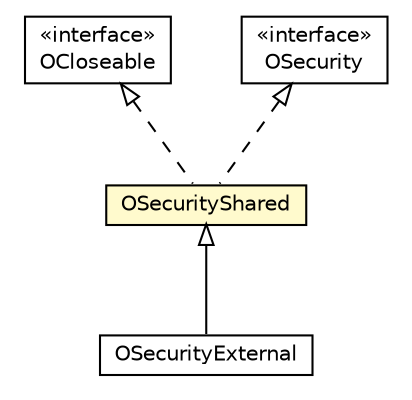 #!/usr/local/bin/dot
#
# Class diagram 
# Generated by UMLGraph version R5_6-24-gf6e263 (http://www.umlgraph.org/)
#

digraph G {
	edge [fontname="Helvetica",fontsize=10,labelfontname="Helvetica",labelfontsize=10];
	node [fontname="Helvetica",fontsize=10,shape=plaintext];
	nodesep=0.25;
	ranksep=0.5;
	// com.orientechnologies.common.concur.resource.OCloseable
	c6362195 [label=<<table title="com.orientechnologies.common.concur.resource.OCloseable" border="0" cellborder="1" cellspacing="0" cellpadding="2" port="p" href="../../../../common/concur/resource/OCloseable.html">
		<tr><td><table border="0" cellspacing="0" cellpadding="1">
<tr><td align="center" balign="center"> &#171;interface&#187; </td></tr>
<tr><td align="center" balign="center"> OCloseable </td></tr>
		</table></td></tr>
		</table>>, URL="../../../../common/concur/resource/OCloseable.html", fontname="Helvetica", fontcolor="black", fontsize=10.0];
	// com.orientechnologies.orient.core.metadata.security.OSecurity
	c6362550 [label=<<table title="com.orientechnologies.orient.core.metadata.security.OSecurity" border="0" cellborder="1" cellspacing="0" cellpadding="2" port="p" href="./OSecurity.html">
		<tr><td><table border="0" cellspacing="0" cellpadding="1">
<tr><td align="center" balign="center"> &#171;interface&#187; </td></tr>
<tr><td align="center" balign="center"> OSecurity </td></tr>
		</table></td></tr>
		</table>>, URL="./OSecurity.html", fontname="Helvetica", fontcolor="black", fontsize=10.0];
	// com.orientechnologies.orient.core.metadata.security.OSecurityShared
	c6362552 [label=<<table title="com.orientechnologies.orient.core.metadata.security.OSecurityShared" border="0" cellborder="1" cellspacing="0" cellpadding="2" port="p" bgcolor="lemonChiffon" href="./OSecurityShared.html">
		<tr><td><table border="0" cellspacing="0" cellpadding="1">
<tr><td align="center" balign="center"> OSecurityShared </td></tr>
		</table></td></tr>
		</table>>, URL="./OSecurityShared.html", fontname="Helvetica", fontcolor="black", fontsize=10.0];
	// com.orientechnologies.orient.core.metadata.security.OSecurityExternal
	c6362555 [label=<<table title="com.orientechnologies.orient.core.metadata.security.OSecurityExternal" border="0" cellborder="1" cellspacing="0" cellpadding="2" port="p" href="./OSecurityExternal.html">
		<tr><td><table border="0" cellspacing="0" cellpadding="1">
<tr><td align="center" balign="center"> OSecurityExternal </td></tr>
		</table></td></tr>
		</table>>, URL="./OSecurityExternal.html", fontname="Helvetica", fontcolor="black", fontsize=10.0];
	//com.orientechnologies.orient.core.metadata.security.OSecurityShared implements com.orientechnologies.orient.core.metadata.security.OSecurity
	c6362550:p -> c6362552:p [dir=back,arrowtail=empty,style=dashed];
	//com.orientechnologies.orient.core.metadata.security.OSecurityShared implements com.orientechnologies.common.concur.resource.OCloseable
	c6362195:p -> c6362552:p [dir=back,arrowtail=empty,style=dashed];
	//com.orientechnologies.orient.core.metadata.security.OSecurityExternal extends com.orientechnologies.orient.core.metadata.security.OSecurityShared
	c6362552:p -> c6362555:p [dir=back,arrowtail=empty];
}

